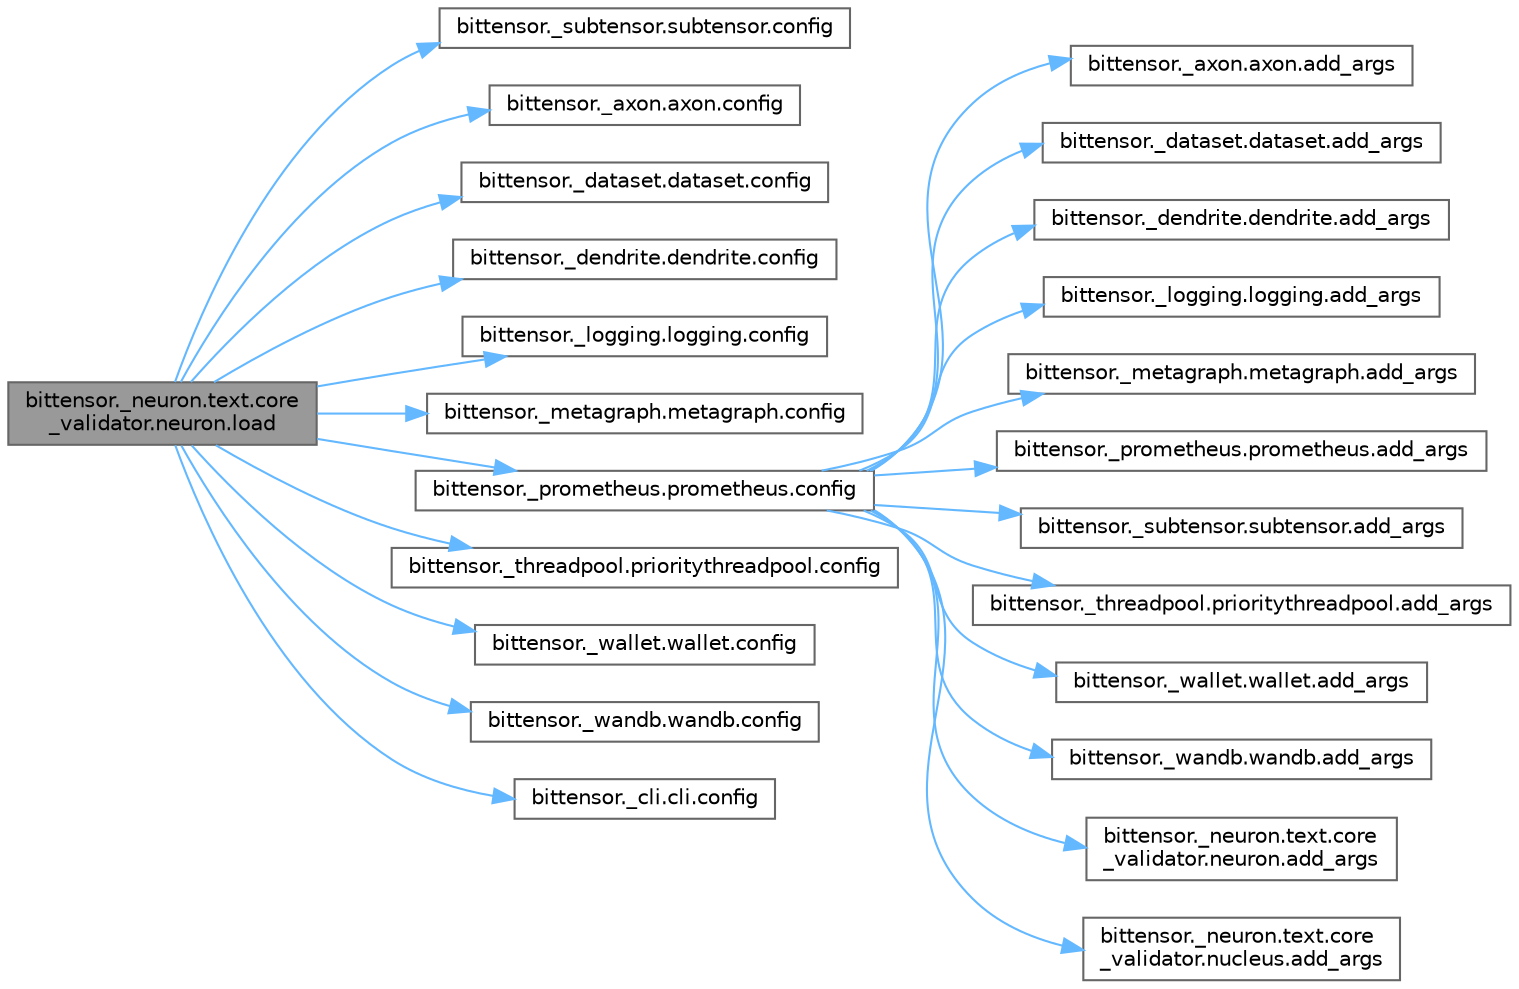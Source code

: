 digraph "bittensor._neuron.text.core_validator.neuron.load"
{
 // LATEX_PDF_SIZE
  bgcolor="transparent";
  edge [fontname=Helvetica,fontsize=10,labelfontname=Helvetica,labelfontsize=10];
  node [fontname=Helvetica,fontsize=10,shape=box,height=0.2,width=0.4];
  rankdir="LR";
  Node1 [label="bittensor._neuron.text.core\l_validator.neuron.load",height=0.2,width=0.4,color="gray40", fillcolor="grey60", style="filled", fontcolor="black",tooltip=" "];
  Node1 -> Node2 [color="steelblue1",style="solid"];
  Node2 [label="bittensor._subtensor.subtensor.config",height=0.2,width=0.4,color="grey40", fillcolor="white", style="filled",URL="$classbittensor_1_1__subtensor_1_1subtensor.html#a286524719d01e54533c069abddcf8a85",tooltip=" "];
  Node1 -> Node3 [color="steelblue1",style="solid"];
  Node3 [label="bittensor._axon.axon.config",height=0.2,width=0.4,color="grey40", fillcolor="white", style="filled",URL="$classbittensor_1_1__axon_1_1axon.html#a3517455cb9fa2f6f1e0374dc0bf18c85",tooltip=" "];
  Node1 -> Node4 [color="steelblue1",style="solid"];
  Node4 [label="bittensor._dataset.dataset.config",height=0.2,width=0.4,color="grey40", fillcolor="white", style="filled",URL="$classbittensor_1_1__dataset_1_1dataset.html#a87c59d83dcfd4887835558caeeb4a21d",tooltip=" "];
  Node1 -> Node5 [color="steelblue1",style="solid"];
  Node5 [label="bittensor._dendrite.dendrite.config",height=0.2,width=0.4,color="grey40", fillcolor="white", style="filled",URL="$classbittensor_1_1__dendrite_1_1dendrite.html#a43706005b1cc7469d979f937fde61893",tooltip=" "];
  Node1 -> Node6 [color="steelblue1",style="solid"];
  Node6 [label="bittensor._logging.logging.config",height=0.2,width=0.4,color="grey40", fillcolor="white", style="filled",URL="$classbittensor_1_1__logging_1_1logging.html#ac77d64a20b44564f6c9899c212af3a15",tooltip=" "];
  Node1 -> Node7 [color="steelblue1",style="solid"];
  Node7 [label="bittensor._metagraph.metagraph.config",height=0.2,width=0.4,color="grey40", fillcolor="white", style="filled",URL="$classbittensor_1_1__metagraph_1_1metagraph.html#a8b94e1702e4e0deb345284878f115dd9",tooltip=" "];
  Node1 -> Node8 [color="steelblue1",style="solid"];
  Node8 [label="bittensor._prometheus.prometheus.config",height=0.2,width=0.4,color="grey40", fillcolor="white", style="filled",URL="$classbittensor_1_1__prometheus_1_1prometheus.html#a2019917f4ad8e595357a744dc20f1a66",tooltip=" "];
  Node8 -> Node9 [color="steelblue1",style="solid"];
  Node9 [label="bittensor._axon.axon.add_args",height=0.2,width=0.4,color="grey40", fillcolor="white", style="filled",URL="$classbittensor_1_1__axon_1_1axon.html#ad1dcb057c01dbc6b554db2d12da3dfd5",tooltip=" "];
  Node8 -> Node10 [color="steelblue1",style="solid"];
  Node10 [label="bittensor._dataset.dataset.add_args",height=0.2,width=0.4,color="grey40", fillcolor="white", style="filled",URL="$classbittensor_1_1__dataset_1_1dataset.html#a4f9cc40ba3ff7638cc04a2511ac5c18c",tooltip=" "];
  Node8 -> Node11 [color="steelblue1",style="solid"];
  Node11 [label="bittensor._dendrite.dendrite.add_args",height=0.2,width=0.4,color="grey40", fillcolor="white", style="filled",URL="$classbittensor_1_1__dendrite_1_1dendrite.html#a9a3db91de971c48c1a50dd7fff04621a",tooltip=" "];
  Node8 -> Node12 [color="steelblue1",style="solid"];
  Node12 [label="bittensor._logging.logging.add_args",height=0.2,width=0.4,color="grey40", fillcolor="white", style="filled",URL="$classbittensor_1_1__logging_1_1logging.html#a2e003cfd2803110d2958b78006432176",tooltip=" "];
  Node8 -> Node13 [color="steelblue1",style="solid"];
  Node13 [label="bittensor._metagraph.metagraph.add_args",height=0.2,width=0.4,color="grey40", fillcolor="white", style="filled",URL="$classbittensor_1_1__metagraph_1_1metagraph.html#a256c4780fd08c591fb2e630f7e4cff37",tooltip=" "];
  Node8 -> Node14 [color="steelblue1",style="solid"];
  Node14 [label="bittensor._prometheus.prometheus.add_args",height=0.2,width=0.4,color="grey40", fillcolor="white", style="filled",URL="$classbittensor_1_1__prometheus_1_1prometheus.html#a2bcb633847d166730ec18afb875bec15",tooltip=" "];
  Node8 -> Node15 [color="steelblue1",style="solid"];
  Node15 [label="bittensor._subtensor.subtensor.add_args",height=0.2,width=0.4,color="grey40", fillcolor="white", style="filled",URL="$classbittensor_1_1__subtensor_1_1subtensor.html#ab2a96f88c69af04bf2f0cab8c46445d4",tooltip=" "];
  Node8 -> Node16 [color="steelblue1",style="solid"];
  Node16 [label="bittensor._threadpool.prioritythreadpool.add_args",height=0.2,width=0.4,color="grey40", fillcolor="white", style="filled",URL="$classbittensor_1_1__threadpool_1_1prioritythreadpool.html#a2d01eebce7b20b5afd1cf74b092dcbc2",tooltip=" "];
  Node8 -> Node17 [color="steelblue1",style="solid"];
  Node17 [label="bittensor._wallet.wallet.add_args",height=0.2,width=0.4,color="grey40", fillcolor="white", style="filled",URL="$classbittensor_1_1__wallet_1_1wallet.html#a72292bb31c5723a7956ddbb31cb25d35",tooltip=" "];
  Node8 -> Node18 [color="steelblue1",style="solid"];
  Node18 [label="bittensor._wandb.wandb.add_args",height=0.2,width=0.4,color="grey40", fillcolor="white", style="filled",URL="$classbittensor_1_1__wandb_1_1wandb.html#a3ed9e146339790d420f05893b6d3c01e",tooltip=" "];
  Node8 -> Node19 [color="steelblue1",style="solid"];
  Node19 [label="bittensor._neuron.text.core\l_validator.neuron.add_args",height=0.2,width=0.4,color="grey40", fillcolor="white", style="filled",URL="$classbittensor_1_1__neuron_1_1text_1_1core__validator_1_1neuron.html#a5542db2ddc40dd74753ff787bf69efe2",tooltip=" "];
  Node8 -> Node20 [color="steelblue1",style="solid"];
  Node20 [label="bittensor._neuron.text.core\l_validator.nucleus.add_args",height=0.2,width=0.4,color="grey40", fillcolor="white", style="filled",URL="$classbittensor_1_1__neuron_1_1text_1_1core__validator_1_1nucleus.html#afd2091dd63458b880907109b78c7912b",tooltip=" "];
  Node1 -> Node21 [color="steelblue1",style="solid"];
  Node21 [label="bittensor._threadpool.prioritythreadpool.config",height=0.2,width=0.4,color="grey40", fillcolor="white", style="filled",URL="$classbittensor_1_1__threadpool_1_1prioritythreadpool.html#a197d82d514a20af96c5f4c847e9944fb",tooltip=" "];
  Node1 -> Node22 [color="steelblue1",style="solid"];
  Node22 [label="bittensor._wallet.wallet.config",height=0.2,width=0.4,color="grey40", fillcolor="white", style="filled",URL="$classbittensor_1_1__wallet_1_1wallet.html#a4f6a3003e56909d34ee62fdc4127330a",tooltip=" "];
  Node1 -> Node23 [color="steelblue1",style="solid"];
  Node23 [label="bittensor._wandb.wandb.config",height=0.2,width=0.4,color="grey40", fillcolor="white", style="filled",URL="$classbittensor_1_1__wandb_1_1wandb.html#aacb3528779370a3e386902cfd6d33863",tooltip=" "];
  Node1 -> Node24 [color="steelblue1",style="solid"];
  Node24 [label="bittensor._cli.cli.config",height=0.2,width=0.4,color="grey40", fillcolor="white", style="filled",URL="$classbittensor_1_1__cli_1_1cli.html#a943ad4fd046ebbfe2aaaf497fb88b5ee",tooltip=" "];
}
